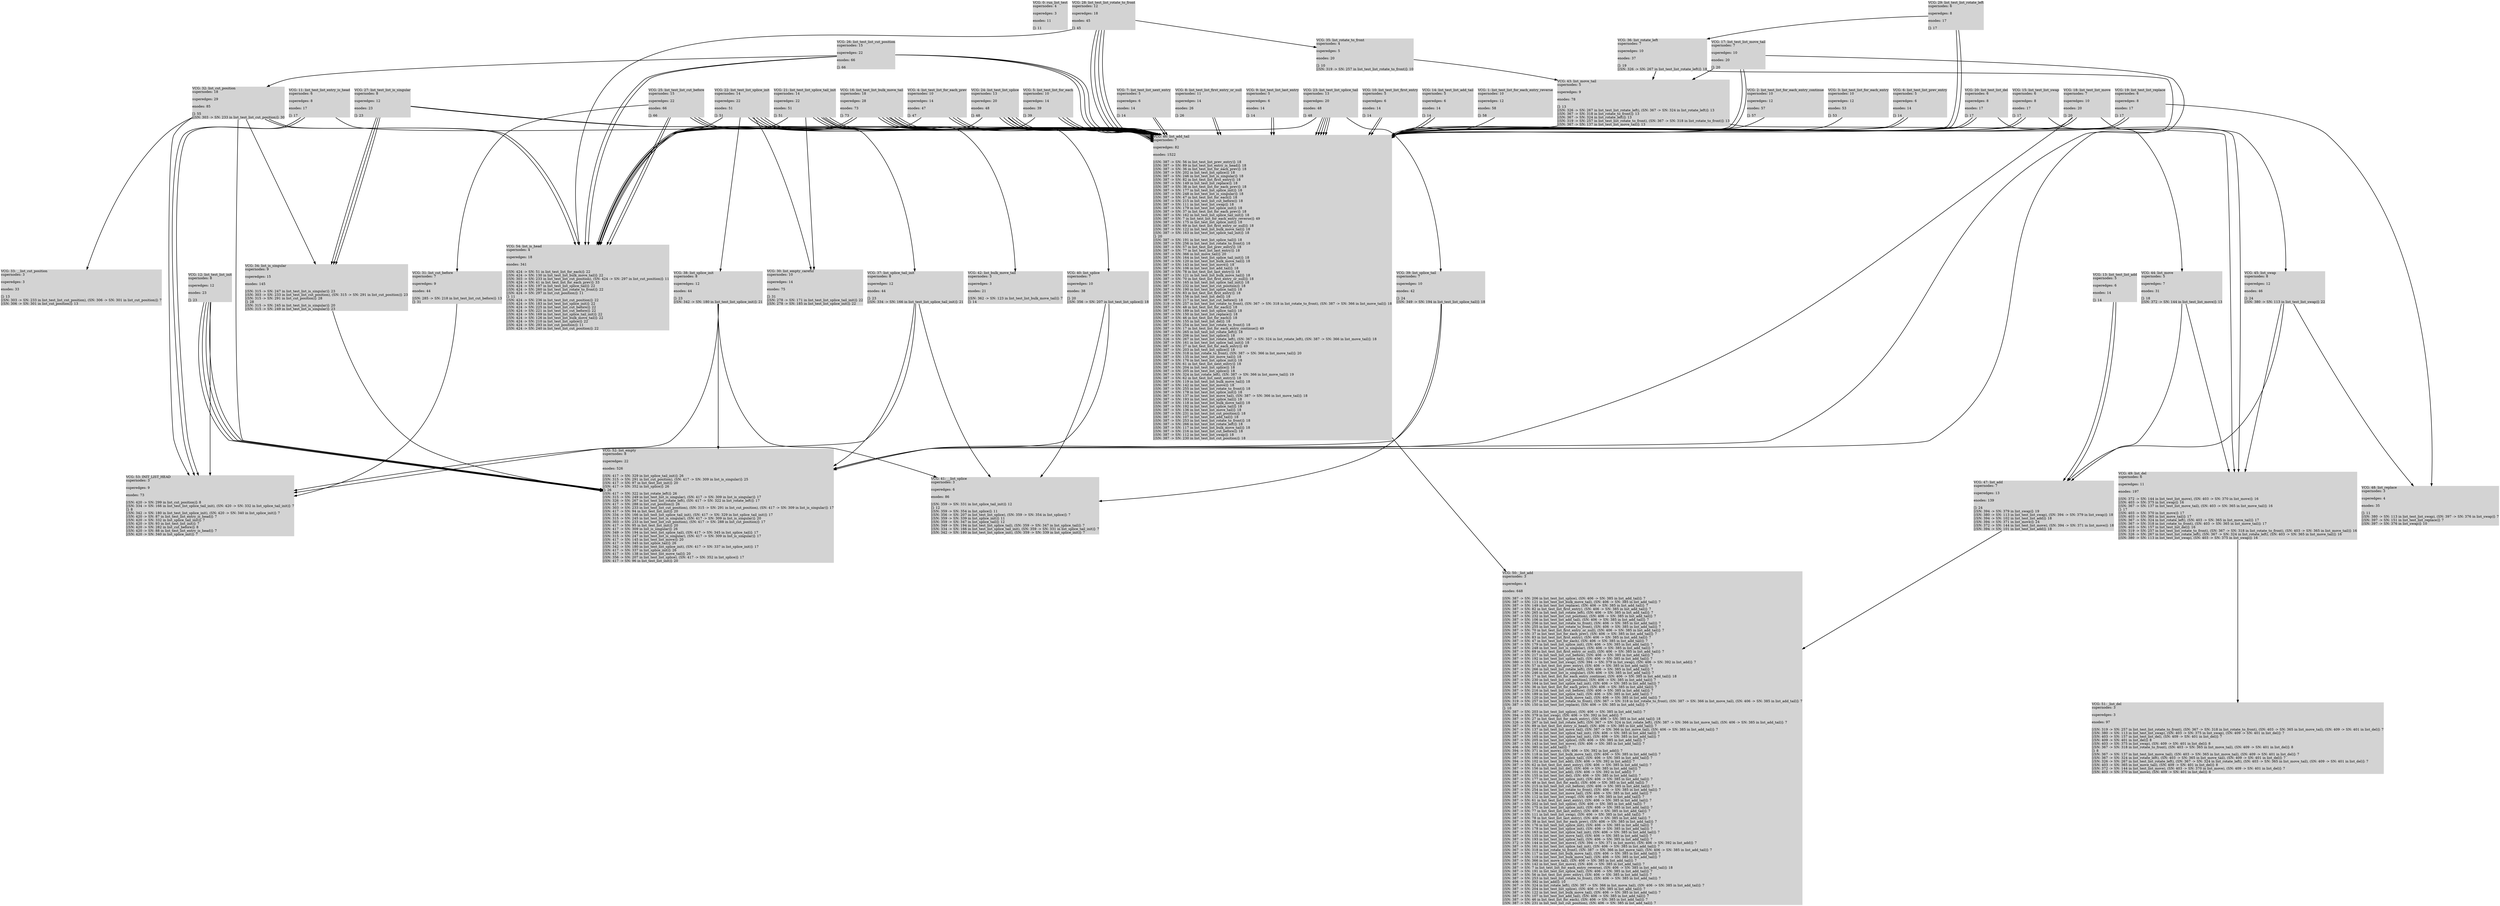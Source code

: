 digraph "base" {
overlap=false;
compound=true;
vcg_0 [shape=none,margin=0,style=filled,fillcolor=lightgrey,label="VCG:\ 0:\ run_list_test\l\
supernodes:\ 4\l\
\l\
superedges:\ 3\l\
\l\
enodes:\ 11\l\
\l\
[]:\ 11\l\
"];

vcg_1 [shape=none,margin=0,style=filled,fillcolor=lightgrey,label="VCG:\ 1:\ list_test_list_for_each_entry_reverse\l\
supernodes:\ 10\l\
\l\
superedges:\ 12\l\
\l\
enodes:\ 58\l\
\l\
[]:\ 58\l\
"];

vcg_2 [shape=none,margin=0,style=filled,fillcolor=lightgrey,label="VCG:\ 2:\ list_test_list_for_each_entry_continue\l\
supernodes:\ 10\l\
\l\
superedges:\ 12\l\
\l\
enodes:\ 57\l\
\l\
[]:\ 57\l\
"];

vcg_3 [shape=none,margin=0,style=filled,fillcolor=lightgrey,label="VCG:\ 3:\ list_test_list_for_each_entry\l\
supernodes:\ 10\l\
\l\
superedges:\ 12\l\
\l\
enodes:\ 53\l\
\l\
[]:\ 53\l\
"];

vcg_4 [shape=none,margin=0,style=filled,fillcolor=lightgrey,label="VCG:\ 4:\ list_test_list_for_each_prev\l\
supernodes:\ 10\l\
\l\
superedges:\ 14\l\
\l\
enodes:\ 47\l\
\l\
[]:\ 47\l\
"];

vcg_5 [shape=none,margin=0,style=filled,fillcolor=lightgrey,label="VCG:\ 5:\ list_test_list_for_each\l\
supernodes:\ 10\l\
\l\
superedges:\ 14\l\
\l\
enodes:\ 39\l\
\l\
[]:\ 39\l\
"];

vcg_6 [shape=none,margin=0,style=filled,fillcolor=lightgrey,label="VCG:\ 6:\ list_test_list_prev_entry\l\
supernodes:\ 5\l\
\l\
superedges:\ 6\l\
\l\
enodes:\ 14\l\
\l\
[]:\ 14\l\
"];

vcg_7 [shape=none,margin=0,style=filled,fillcolor=lightgrey,label="VCG:\ 7:\ list_test_list_next_entry\l\
supernodes:\ 5\l\
\l\
superedges:\ 6\l\
\l\
enodes:\ 14\l\
\l\
[]:\ 14\l\
"];

vcg_8 [shape=none,margin=0,style=filled,fillcolor=lightgrey,label="VCG:\ 8:\ list_test_list_first_entry_or_null\l\
supernodes:\ 11\l\
\l\
superedges:\ 14\l\
\l\
enodes:\ 26\l\
\l\
[]:\ 26\l\
"];

vcg_9 [shape=none,margin=0,style=filled,fillcolor=lightgrey,label="VCG:\ 9:\ list_test_list_last_entry\l\
supernodes:\ 5\l\
\l\
superedges:\ 6\l\
\l\
enodes:\ 14\l\
\l\
[]:\ 14\l\
"];

vcg_10 [shape=none,margin=0,style=filled,fillcolor=lightgrey,label="VCG:\ 10:\ list_test_list_first_entry\l\
supernodes:\ 5\l\
\l\
superedges:\ 6\l\
\l\
enodes:\ 14\l\
\l\
[]:\ 14\l\
"];

vcg_11 [shape=none,margin=0,style=filled,fillcolor=lightgrey,label="VCG:\ 11:\ list_test_list_entry_is_head\l\
supernodes:\ 6\l\
\l\
superedges:\ 8\l\
\l\
enodes:\ 17\l\
\l\
[]:\ 17\l\
"];

vcg_12 [shape=none,margin=0,style=filled,fillcolor=lightgrey,label="VCG:\ 12:\ list_test_list_init\l\
supernodes:\ 8\l\
\l\
superedges:\ 12\l\
\l\
enodes:\ 23\l\
\l\
[]:\ 23\l\
"];

vcg_13 [shape=none,margin=0,style=filled,fillcolor=lightgrey,label="VCG:\ 13:\ list_test_list_add\l\
supernodes:\ 5\l\
\l\
superedges:\ 6\l\
\l\
enodes:\ 14\l\
\l\
[]:\ 14\l\
"];

vcg_14 [shape=none,margin=0,style=filled,fillcolor=lightgrey,label="VCG:\ 14:\ list_test_list_add_tail\l\
supernodes:\ 5\l\
\l\
superedges:\ 6\l\
\l\
enodes:\ 14\l\
\l\
[]:\ 14\l\
"];

vcg_15 [shape=none,margin=0,style=filled,fillcolor=lightgrey,label="VCG:\ 15:\ list_test_list_swap\l\
supernodes:\ 6\l\
\l\
superedges:\ 8\l\
\l\
enodes:\ 17\l\
\l\
[]:\ 17\l\
"];

vcg_16 [shape=none,margin=0,style=filled,fillcolor=lightgrey,label="VCG:\ 16:\ list_test_list_bulk_move_tail\l\
supernodes:\ 18\l\
\l\
superedges:\ 28\l\
\l\
enodes:\ 73\l\
\l\
[]:\ 73\l\
"];

vcg_17 [shape=none,margin=0,style=filled,fillcolor=lightgrey,label="VCG:\ 17:\ list_test_list_move_tail\l\
supernodes:\ 7\l\
\l\
superedges:\ 10\l\
\l\
enodes:\ 20\l\
\l\
[]:\ 20\l\
"];

vcg_18 [shape=none,margin=0,style=filled,fillcolor=lightgrey,label="VCG:\ 18:\ list_test_list_move\l\
supernodes:\ 7\l\
\l\
superedges:\ 10\l\
\l\
enodes:\ 20\l\
\l\
[]:\ 20\l\
"];

vcg_19 [shape=none,margin=0,style=filled,fillcolor=lightgrey,label="VCG:\ 19:\ list_test_list_replace\l\
supernodes:\ 6\l\
\l\
superedges:\ 8\l\
\l\
enodes:\ 17\l\
\l\
[]:\ 17\l\
"];

vcg_20 [shape=none,margin=0,style=filled,fillcolor=lightgrey,label="VCG:\ 20:\ list_test_list_del\l\
supernodes:\ 6\l\
\l\
superedges:\ 8\l\
\l\
enodes:\ 17\l\
\l\
[]:\ 17\l\
"];

vcg_21 [shape=none,margin=0,style=filled,fillcolor=lightgrey,label="VCG:\ 21:\ list_test_list_splice_tail_init\l\
supernodes:\ 14\l\
\l\
superedges:\ 22\l\
\l\
enodes:\ 51\l\
\l\
[]:\ 51\l\
"];

vcg_22 [shape=none,margin=0,style=filled,fillcolor=lightgrey,label="VCG:\ 22:\ list_test_list_splice_init\l\
supernodes:\ 14\l\
\l\
superedges:\ 22\l\
\l\
enodes:\ 51\l\
\l\
[]:\ 51\l\
"];

vcg_23 [shape=none,margin=0,style=filled,fillcolor=lightgrey,label="VCG:\ 23:\ list_test_list_splice_tail\l\
supernodes:\ 13\l\
\l\
superedges:\ 20\l\
\l\
enodes:\ 48\l\
\l\
[]:\ 48\l\
"];

vcg_24 [shape=none,margin=0,style=filled,fillcolor=lightgrey,label="VCG:\ 24:\ list_test_list_splice\l\
supernodes:\ 13\l\
\l\
superedges:\ 20\l\
\l\
enodes:\ 48\l\
\l\
[]:\ 48\l\
"];

vcg_25 [shape=none,margin=0,style=filled,fillcolor=lightgrey,label="VCG:\ 25:\ list_test_list_cut_before\l\
supernodes:\ 15\l\
\l\
superedges:\ 22\l\
\l\
enodes:\ 66\l\
\l\
[]:\ 66\l\
"];

vcg_26 [shape=none,margin=0,style=filled,fillcolor=lightgrey,label="VCG:\ 26:\ list_test_list_cut_position\l\
supernodes:\ 15\l\
\l\
superedges:\ 22\l\
\l\
enodes:\ 66\l\
\l\
[]:\ 66\l\
"];

vcg_27 [shape=none,margin=0,style=filled,fillcolor=lightgrey,label="VCG:\ 27:\ list_test_list_is_singular\l\
supernodes:\ 8\l\
\l\
superedges:\ 12\l\
\l\
enodes:\ 23\l\
\l\
[]:\ 23\l\
"];

vcg_28 [shape=none,margin=0,style=filled,fillcolor=lightgrey,label="VCG:\ 28:\ list_test_list_rotate_to_front\l\
supernodes:\ 12\l\
\l\
superedges:\ 18\l\
\l\
enodes:\ 45\l\
\l\
[]:\ 45\l\
"];

vcg_29 [shape=none,margin=0,style=filled,fillcolor=lightgrey,label="VCG:\ 29:\ list_test_list_rotate_left\l\
supernodes:\ 6\l\
\l\
superedges:\ 8\l\
\l\
enodes:\ 17\l\
\l\
[]:\ 17\l\
"];

vcg_30 [shape=none,margin=0,style=filled,fillcolor=lightgrey,label="VCG:\ 30:\ list_empty_careful\l\
supernodes:\ 10\l\
\l\
superedges:\ 14\l\
\l\
enodes:\ 75\l\
\l\
[]:\ 31\l\
[(SN:\ 278\ -\>\ SN:\ 171\ in\ list_test_list_splice_tail_init)]:\ 22\l\
[(SN:\ 278\ -\>\ SN:\ 185\ in\ list_test_list_splice_init)]:\ 22\l\
"];

vcg_31 [shape=none,margin=0,style=filled,fillcolor=lightgrey,label="VCG:\ 31:\ list_cut_before\l\
supernodes:\ 7\l\
\l\
superedges:\ 9\l\
\l\
enodes:\ 44\l\
\l\
[(SN:\ 285\ -\>\ SN:\ 218\ in\ list_test_list_cut_before)]:\ 13\l\
[]:\ 31\l\
"];

vcg_32 [shape=none,margin=0,style=filled,fillcolor=lightgrey,label="VCG:\ 32:\ list_cut_position\l\
supernodes:\ 18\l\
\l\
superedges:\ 29\l\
\l\
enodes:\ 85\l\
\l\
[]:\ 55\l\
[(SN:\ 303\ -\>\ SN:\ 233\ in\ list_test_list_cut_position)]:\ 30\l\
"];

vcg_33 [shape=none,margin=0,style=filled,fillcolor=lightgrey,label="VCG:\ 33:\ __list_cut_position\l\
supernodes:\ 3\l\
\l\
superedges:\ 3\l\
\l\
enodes:\ 33\l\
\l\
[]:\ 13\l\
[(SN:\ 303\ -\>\ SN:\ 233\ in\ list_test_list_cut_position),\ (SN:\ 306\ -\>\ SN:\ 301\ in\ list_cut_position)]:\ 7\l\
[(SN:\ 306\ -\>\ SN:\ 301\ in\ list_cut_position)]:\ 13\l\
"];

vcg_34 [shape=none,margin=0,style=filled,fillcolor=lightgrey,label="VCG:\ 34:\ list_is_singular\l\
supernodes:\ 9\l\
\l\
superedges:\ 15\l\
\l\
enodes:\ 145\l\
\l\
[(SN:\ 315\ -\>\ SN:\ 247\ in\ list_test_list_is_singular)]:\ 23\l\
[(SN:\ 303\ -\>\ SN:\ 233\ in\ list_test_list_cut_position),\ (SN:\ 315\ -\>\ SN:\ 291\ in\ list_cut_position)]:\ 23\l\
[(SN:\ 315\ -\>\ SN:\ 291\ in\ list_cut_position)]:\ 28\l\
[]:\ 28\l\
[(SN:\ 315\ -\>\ SN:\ 245\ in\ list_test_list_is_singular)]:\ 20\l\
[(SN:\ 315\ -\>\ SN:\ 249\ in\ list_test_list_is_singular)]:\ 23\l\
"];

vcg_35 [shape=none,margin=0,style=filled,fillcolor=lightgrey,label="VCG:\ 35:\ list_rotate_to_front\l\
supernodes:\ 4\l\
\l\
superedges:\ 5\l\
\l\
enodes:\ 20\l\
\l\
[]:\ 10\l\
[(SN:\ 319\ -\>\ SN:\ 257\ in\ list_test_list_rotate_to_front)]:\ 10\l\
"];

vcg_36 [shape=none,margin=0,style=filled,fillcolor=lightgrey,label="VCG:\ 36:\ list_rotate_left\l\
supernodes:\ 7\l\
\l\
superedges:\ 10\l\
\l\
enodes:\ 37\l\
\l\
[]:\ 19\l\
[(SN:\ 326\ -\>\ SN:\ 267\ in\ list_test_list_rotate_left)]:\ 18\l\
"];

vcg_37 [shape=none,margin=0,style=filled,fillcolor=lightgrey,label="VCG:\ 37:\ list_splice_tail_init\l\
supernodes:\ 8\l\
\l\
superedges:\ 12\l\
\l\
enodes:\ 44\l\
\l\
[]:\ 23\l\
[(SN:\ 334\ -\>\ SN:\ 166\ in\ list_test_list_splice_tail_init)]:\ 21\l\
"];

vcg_38 [shape=none,margin=0,style=filled,fillcolor=lightgrey,label="VCG:\ 38:\ list_splice_init\l\
supernodes:\ 8\l\
\l\
superedges:\ 12\l\
\l\
enodes:\ 44\l\
\l\
[]:\ 23\l\
[(SN:\ 342\ -\>\ SN:\ 180\ in\ list_test_list_splice_init)]:\ 21\l\
"];

vcg_39 [shape=none,margin=0,style=filled,fillcolor=lightgrey,label="VCG:\ 39:\ list_splice_tail\l\
supernodes:\ 7\l\
\l\
superedges:\ 10\l\
\l\
enodes:\ 42\l\
\l\
[]:\ 24\l\
[(SN:\ 349\ -\>\ SN:\ 194\ in\ list_test_list_splice_tail)]:\ 18\l\
"];

vcg_40 [shape=none,margin=0,style=filled,fillcolor=lightgrey,label="VCG:\ 40:\ list_splice\l\
supernodes:\ 7\l\
\l\
superedges:\ 10\l\
\l\
enodes:\ 38\l\
\l\
[]:\ 20\l\
[(SN:\ 356\ -\>\ SN:\ 207\ in\ list_test_list_splice)]:\ 18\l\
"];

vcg_41 [shape=none,margin=0,style=filled,fillcolor=lightgrey,label="VCG:\ 41:\ __list_splice\l\
supernodes:\ 3\l\
\l\
superedges:\ 6\l\
\l\
enodes:\ 86\l\
\l\
[(SN:\ 359\ -\>\ SN:\ 331\ in\ list_splice_tail_init)]:\ 12\l\
[]:\ 12\l\
[(SN:\ 359\ -\>\ SN:\ 354\ in\ list_splice)]:\ 11\l\
[(SN:\ 356\ -\>\ SN:\ 207\ in\ list_test_list_splice),\ (SN:\ 359\ -\>\ SN:\ 354\ in\ list_splice)]:\ 7\l\
[(SN:\ 359\ -\>\ SN:\ 339\ in\ list_splice_init)]:\ 11\l\
[(SN:\ 359\ -\>\ SN:\ 347\ in\ list_splice_tail)]:\ 12\l\
[(SN:\ 349\ -\>\ SN:\ 194\ in\ list_test_list_splice_tail),\ (SN:\ 359\ -\>\ SN:\ 347\ in\ list_splice_tail)]:\ 7\l\
[(SN:\ 334\ -\>\ SN:\ 166\ in\ list_test_list_splice_tail_init),\ (SN:\ 359\ -\>\ SN:\ 331\ in\ list_splice_tail_init)]:\ 7\l\
[(SN:\ 342\ -\>\ SN:\ 180\ in\ list_test_list_splice_init),\ (SN:\ 359\ -\>\ SN:\ 339\ in\ list_splice_init)]:\ 7\l\
"];

vcg_42 [shape=none,margin=0,style=filled,fillcolor=lightgrey,label="VCG:\ 42:\ list_bulk_move_tail\l\
supernodes:\ 3\l\
\l\
superedges:\ 3\l\
\l\
enodes:\ 21\l\
\l\
[(SN:\ 362\ -\>\ SN:\ 123\ in\ list_test_list_bulk_move_tail)]:\ 7\l\
[]:\ 14\l\
"];

vcg_43 [shape=none,margin=0,style=filled,fillcolor=lightgrey,label="VCG:\ 43:\ list_move_tail\l\
supernodes:\ 5\l\
\l\
superedges:\ 9\l\
\l\
enodes:\ 78\l\
\l\
[]:\ 13\l\
[(SN:\ 326\ -\>\ SN:\ 267\ in\ list_test_list_rotate_left),\ (SN:\ 367\ -\>\ SN:\ 324\ in\ list_rotate_left)]:\ 13\l\
[(SN:\ 367\ -\>\ SN:\ 318\ in\ list_rotate_to_front)]:\ 13\l\
[(SN:\ 367\ -\>\ SN:\ 324\ in\ list_rotate_left)]:\ 13\l\
[(SN:\ 319\ -\>\ SN:\ 257\ in\ list_test_list_rotate_to_front),\ (SN:\ 367\ -\>\ SN:\ 318\ in\ list_rotate_to_front)]:\ 13\l\
[(SN:\ 367\ -\>\ SN:\ 137\ in\ list_test_list_move_tail)]:\ 13\l\
"];

vcg_44 [shape=none,margin=0,style=filled,fillcolor=lightgrey,label="VCG:\ 44:\ list_move\l\
supernodes:\ 5\l\
\l\
superedges:\ 7\l\
\l\
enodes:\ 31\l\
\l\
[]:\ 18\l\
[(SN:\ 372\ -\>\ SN:\ 144\ in\ list_test_list_move)]:\ 13\l\
"];

vcg_45 [shape=none,margin=0,style=filled,fillcolor=lightgrey,label="VCG:\ 45:\ list_swap\l\
supernodes:\ 8\l\
\l\
superedges:\ 12\l\
\l\
enodes:\ 46\l\
\l\
[]:\ 24\l\
[(SN:\ 380\ -\>\ SN:\ 113\ in\ list_test_list_swap)]:\ 22\l\
"];

vcg_46 [shape=none,margin=0,style=filled,fillcolor=lightgrey,label="VCG:\ 46:\ list_add_tail\l\
supernodes:\ 7\l\
\l\
superedges:\ 82\l\
\l\
enodes:\ 1522\l\
\l\
[(SN:\ 387\ -\>\ SN:\ 56\ in\ list_test_list_prev_entry)]:\ 18\l\
[(SN:\ 387\ -\>\ SN:\ 89\ in\ list_test_list_entry_is_head)]:\ 18\l\
[(SN:\ 387\ -\>\ SN:\ 36\ in\ list_test_list_for_each_prev)]:\ 18\l\
[(SN:\ 387\ -\>\ SN:\ 202\ in\ list_test_list_splice)]:\ 18\l\
[(SN:\ 387\ -\>\ SN:\ 246\ in\ list_test_list_is_singular)]:\ 18\l\
[(SN:\ 387\ -\>\ SN:\ 82\ in\ list_test_list_first_entry)]:\ 18\l\
[(SN:\ 387\ -\>\ SN:\ 149\ in\ list_test_list_replace)]:\ 18\l\
[(SN:\ 387\ -\>\ SN:\ 38\ in\ list_test_list_for_each_prev)]:\ 18\l\
[(SN:\ 387\ -\>\ SN:\ 177\ in\ list_test_list_splice_init)]:\ 18\l\
[(SN:\ 387\ -\>\ SN:\ 248\ in\ list_test_list_is_singular)]:\ 18\l\
[(SN:\ 387\ -\>\ SN:\ 47\ in\ list_test_list_for_each)]:\ 18\l\
[(SN:\ 387\ -\>\ SN:\ 215\ in\ list_test_list_cut_before)]:\ 18\l\
[(SN:\ 387\ -\>\ SN:\ 111\ in\ list_test_list_swap)]:\ 18\l\
[(SN:\ 387\ -\>\ SN:\ 179\ in\ list_test_list_splice_init)]:\ 18\l\
[(SN:\ 387\ -\>\ SN:\ 37\ in\ list_test_list_for_each_prev)]:\ 18\l\
[(SN:\ 387\ -\>\ SN:\ 162\ in\ list_test_list_splice_tail_init)]:\ 18\l\
[(SN:\ 387\ -\>\ SN:\ 7\ in\ list_test_list_for_each_entry_reverse)]:\ 49\l\
[(SN:\ 387\ -\>\ SN:\ 175\ in\ list_test_list_splice_init)]:\ 18\l\
[(SN:\ 387\ -\>\ SN:\ 69\ in\ list_test_list_first_entry_or_null)]:\ 18\l\
[(SN:\ 387\ -\>\ SN:\ 122\ in\ list_test_list_bulk_move_tail)]:\ 18\l\
[(SN:\ 387\ -\>\ SN:\ 163\ in\ list_test_list_splice_tail_init)]:\ 18\l\
[]:\ 20\l\
[(SN:\ 387\ -\>\ SN:\ 191\ in\ list_test_list_splice_tail)]:\ 18\l\
[(SN:\ 387\ -\>\ SN:\ 256\ in\ list_test_list_rotate_to_front)]:\ 18\l\
[(SN:\ 387\ -\>\ SN:\ 57\ in\ list_test_list_prev_entry)]:\ 18\l\
[(SN:\ 387\ -\>\ SN:\ 77\ in\ list_test_list_last_entry)]:\ 18\l\
[(SN:\ 387\ -\>\ SN:\ 366\ in\ list_move_tail)]:\ 20\l\
[(SN:\ 387\ -\>\ SN:\ 164\ in\ list_test_list_splice_tail_init)]:\ 18\l\
[(SN:\ 387\ -\>\ SN:\ 120\ in\ list_test_list_bulk_move_tail)]:\ 18\l\
[(SN:\ 387\ -\>\ SN:\ 143\ in\ list_test_list_move)]:\ 18\l\
[(SN:\ 387\ -\>\ SN:\ 106\ in\ list_test_list_add_tail)]:\ 18\l\
[(SN:\ 387\ -\>\ SN:\ 78\ in\ list_test_list_last_entry)]:\ 18\l\
[(SN:\ 387\ -\>\ SN:\ 121\ in\ list_test_list_bulk_move_tail)]:\ 18\l\
[(SN:\ 387\ -\>\ SN:\ 70\ in\ list_test_list_first_entry_or_null)]:\ 18\l\
[(SN:\ 387\ -\>\ SN:\ 165\ in\ list_test_list_splice_tail_init)]:\ 18\l\
[(SN:\ 387\ -\>\ SN:\ 232\ in\ list_test_list_cut_position)]:\ 18\l\
[(SN:\ 387\ -\>\ SN:\ 190\ in\ list_test_list_splice_tail)]:\ 18\l\
[(SN:\ 387\ -\>\ SN:\ 83\ in\ list_test_list_first_entry)]:\ 18\l\
[(SN:\ 387\ -\>\ SN:\ 156\ in\ list_test_list_del)]:\ 18\l\
[(SN:\ 387\ -\>\ SN:\ 217\ in\ list_test_list_cut_before)]:\ 18\l\
[(SN:\ 319\ -\>\ SN:\ 257\ in\ list_test_list_rotate_to_front),\ (SN:\ 367\ -\>\ SN:\ 318\ in\ list_rotate_to_front),\ (SN:\ 387\ -\>\ SN:\ 366\ in\ list_move_tail)]:\ 18\l\
[(SN:\ 387\ -\>\ SN:\ 48\ in\ list_test_list_for_each)]:\ 18\l\
[(SN:\ 387\ -\>\ SN:\ 189\ in\ list_test_list_splice_tail)]:\ 18\l\
[(SN:\ 387\ -\>\ SN:\ 150\ in\ list_test_list_replace)]:\ 18\l\
[(SN:\ 387\ -\>\ SN:\ 46\ in\ list_test_list_for_each)]:\ 18\l\
[(SN:\ 387\ -\>\ SN:\ 155\ in\ list_test_list_del)]:\ 18\l\
[(SN:\ 387\ -\>\ SN:\ 254\ in\ list_test_list_rotate_to_front)]:\ 18\l\
[(SN:\ 387\ -\>\ SN:\ 17\ in\ list_test_list_for_each_entry_continue)]:\ 49\l\
[(SN:\ 387\ -\>\ SN:\ 265\ in\ list_test_list_rotate_left)]:\ 18\l\
[(SN:\ 387\ -\>\ SN:\ 206\ in\ list_test_list_splice)]:\ 18\l\
[(SN:\ 326\ -\>\ SN:\ 267\ in\ list_test_list_rotate_left),\ (SN:\ 367\ -\>\ SN:\ 324\ in\ list_rotate_left),\ (SN:\ 387\ -\>\ SN:\ 366\ in\ list_move_tail)]:\ 18\l\
[(SN:\ 387\ -\>\ SN:\ 161\ in\ list_test_list_splice_tail_init)]:\ 18\l\
[(SN:\ 387\ -\>\ SN:\ 27\ in\ list_test_list_for_each_entry)]:\ 49\l\
[(SN:\ 387\ -\>\ SN:\ 203\ in\ list_test_list_splice)]:\ 18\l\
[(SN:\ 367\ -\>\ SN:\ 318\ in\ list_rotate_to_front),\ (SN:\ 387\ -\>\ SN:\ 366\ in\ list_move_tail)]:\ 20\l\
[(SN:\ 387\ -\>\ SN:\ 135\ in\ list_test_list_move_tail)]:\ 18\l\
[(SN:\ 387\ -\>\ SN:\ 176\ in\ list_test_list_splice_init)]:\ 18\l\
[(SN:\ 387\ -\>\ SN:\ 61\ in\ list_test_list_next_entry)]:\ 18\l\
[(SN:\ 387\ -\>\ SN:\ 204\ in\ list_test_list_splice)]:\ 18\l\
[(SN:\ 387\ -\>\ SN:\ 205\ in\ list_test_list_splice)]:\ 18\l\
[(SN:\ 367\ -\>\ SN:\ 324\ in\ list_rotate_left),\ (SN:\ 387\ -\>\ SN:\ 366\ in\ list_move_tail)]:\ 19\l\
[(SN:\ 387\ -\>\ SN:\ 62\ in\ list_test_list_next_entry)]:\ 18\l\
[(SN:\ 387\ -\>\ SN:\ 119\ in\ list_test_list_bulk_move_tail)]:\ 18\l\
[(SN:\ 387\ -\>\ SN:\ 142\ in\ list_test_list_move)]:\ 18\l\
[(SN:\ 387\ -\>\ SN:\ 255\ in\ list_test_list_rotate_to_front)]:\ 18\l\
[(SN:\ 387\ -\>\ SN:\ 178\ in\ list_test_list_splice_init)]:\ 18\l\
[(SN:\ 367\ -\>\ SN:\ 137\ in\ list_test_list_move_tail),\ (SN:\ 387\ -\>\ SN:\ 366\ in\ list_move_tail)]:\ 18\l\
[(SN:\ 387\ -\>\ SN:\ 193\ in\ list_test_list_splice_tail)]:\ 18\l\
[(SN:\ 387\ -\>\ SN:\ 118\ in\ list_test_list_bulk_move_tail)]:\ 18\l\
[(SN:\ 387\ -\>\ SN:\ 192\ in\ list_test_list_splice_tail)]:\ 18\l\
[(SN:\ 387\ -\>\ SN:\ 136\ in\ list_test_list_move_tail)]:\ 18\l\
[(SN:\ 387\ -\>\ SN:\ 231\ in\ list_test_list_cut_position)]:\ 18\l\
[(SN:\ 387\ -\>\ SN:\ 107\ in\ list_test_list_add_tail)]:\ 18\l\
[(SN:\ 387\ -\>\ SN:\ 253\ in\ list_test_list_rotate_to_front)]:\ 18\l\
[(SN:\ 387\ -\>\ SN:\ 266\ in\ list_test_list_rotate_left)]:\ 18\l\
[(SN:\ 387\ -\>\ SN:\ 117\ in\ list_test_list_bulk_move_tail)]:\ 18\l\
[(SN:\ 387\ -\>\ SN:\ 216\ in\ list_test_list_cut_before)]:\ 18\l\
[(SN:\ 387\ -\>\ SN:\ 112\ in\ list_test_list_swap)]:\ 18\l\
[(SN:\ 387\ -\>\ SN:\ 230\ in\ list_test_list_cut_position)]:\ 18\l\
"];

vcg_47 [shape=none,margin=0,style=filled,fillcolor=lightgrey,label="VCG:\ 47:\ list_add\l\
supernodes:\ 7\l\
\l\
superedges:\ 13\l\
\l\
enodes:\ 139\l\
\l\
[]:\ 24\l\
[(SN:\ 394\ -\>\ SN:\ 379\ in\ list_swap)]:\ 19\l\
[(SN:\ 380\ -\>\ SN:\ 113\ in\ list_test_list_swap),\ (SN:\ 394\ -\>\ SN:\ 379\ in\ list_swap)]:\ 18\l\
[(SN:\ 394\ -\>\ SN:\ 102\ in\ list_test_list_add)]:\ 18\l\
[(SN:\ 394\ -\>\ SN:\ 371\ in\ list_move)]:\ 24\l\
[(SN:\ 372\ -\>\ SN:\ 144\ in\ list_test_list_move),\ (SN:\ 394\ -\>\ SN:\ 371\ in\ list_move)]:\ 18\l\
[(SN:\ 394\ -\>\ SN:\ 101\ in\ list_test_list_add)]:\ 18\l\
"];

vcg_48 [shape=none,margin=0,style=filled,fillcolor=lightgrey,label="VCG:\ 48:\ list_replace\l\
supernodes:\ 3\l\
\l\
superedges:\ 4\l\
\l\
enodes:\ 35\l\
\l\
[]:\ 11\l\
[(SN:\ 380\ -\>\ SN:\ 113\ in\ list_test_list_swap),\ (SN:\ 397\ -\>\ SN:\ 376\ in\ list_swap)]:\ 7\l\
[(SN:\ 397\ -\>\ SN:\ 151\ in\ list_test_list_replace)]:\ 7\l\
[(SN:\ 397\ -\>\ SN:\ 376\ in\ list_swap)]:\ 10\l\
"];

vcg_49 [shape=none,margin=0,style=filled,fillcolor=lightgrey,label="VCG:\ 49:\ list_del\l\
supernodes:\ 6\l\
\l\
superedges:\ 11\l\
\l\
enodes:\ 197\l\
\l\
[(SN:\ 372\ -\>\ SN:\ 144\ in\ list_test_list_move),\ (SN:\ 403\ -\>\ SN:\ 370\ in\ list_move)]:\ 16\l\
[(SN:\ 403\ -\>\ SN:\ 375\ in\ list_swap)]:\ 16\l\
[(SN:\ 367\ -\>\ SN:\ 137\ in\ list_test_list_move_tail),\ (SN:\ 403\ -\>\ SN:\ 365\ in\ list_move_tail)]:\ 16\l\
[]:\ 17\l\
[(SN:\ 403\ -\>\ SN:\ 370\ in\ list_move)]:\ 17\l\
[(SN:\ 403\ -\>\ SN:\ 365\ in\ list_move_tail)]:\ 17\l\
[(SN:\ 367\ -\>\ SN:\ 324\ in\ list_rotate_left),\ (SN:\ 403\ -\>\ SN:\ 365\ in\ list_move_tail)]:\ 17\l\
[(SN:\ 367\ -\>\ SN:\ 318\ in\ list_rotate_to_front),\ (SN:\ 403\ -\>\ SN:\ 365\ in\ list_move_tail)]:\ 17\l\
[(SN:\ 403\ -\>\ SN:\ 157\ in\ list_test_list_del)]:\ 16\l\
[(SN:\ 319\ -\>\ SN:\ 257\ in\ list_test_list_rotate_to_front),\ (SN:\ 367\ -\>\ SN:\ 318\ in\ list_rotate_to_front),\ (SN:\ 403\ -\>\ SN:\ 365\ in\ list_move_tail)]:\ 16\l\
[(SN:\ 326\ -\>\ SN:\ 267\ in\ list_test_list_rotate_left),\ (SN:\ 367\ -\>\ SN:\ 324\ in\ list_rotate_left),\ (SN:\ 403\ -\>\ SN:\ 365\ in\ list_move_tail)]:\ 16\l\
[(SN:\ 380\ -\>\ SN:\ 113\ in\ list_test_list_swap),\ (SN:\ 403\ -\>\ SN:\ 375\ in\ list_swap)]:\ 16\l\
"];

vcg_50 [shape=none,margin=0,style=filled,fillcolor=lightgrey,label="VCG:\ 50:\ _list_add\l\
supernodes:\ 3\l\
\l\
superedges:\ 4\l\
\l\
enodes:\ 648\l\
\l\
[(SN:\ 387\ -\>\ SN:\ 206\ in\ list_test_list_splice),\ (SN:\ 406\ -\>\ SN:\ 385\ in\ list_add_tail)]:\ 7\l\
[(SN:\ 387\ -\>\ SN:\ 121\ in\ list_test_list_bulk_move_tail),\ (SN:\ 406\ -\>\ SN:\ 385\ in\ list_add_tail)]:\ 7\l\
[(SN:\ 387\ -\>\ SN:\ 149\ in\ list_test_list_replace),\ (SN:\ 406\ -\>\ SN:\ 385\ in\ list_add_tail)]:\ 7\l\
[(SN:\ 387\ -\>\ SN:\ 82\ in\ list_test_list_first_entry),\ (SN:\ 406\ -\>\ SN:\ 385\ in\ list_add_tail)]:\ 7\l\
[(SN:\ 387\ -\>\ SN:\ 265\ in\ list_test_list_rotate_left),\ (SN:\ 406\ -\>\ SN:\ 385\ in\ list_add_tail)]:\ 7\l\
[(SN:\ 387\ -\>\ SN:\ 232\ in\ list_test_list_cut_position),\ (SN:\ 406\ -\>\ SN:\ 385\ in\ list_add_tail)]:\ 7\l\
[(SN:\ 387\ -\>\ SN:\ 106\ in\ list_test_list_add_tail),\ (SN:\ 406\ -\>\ SN:\ 385\ in\ list_add_tail)]:\ 7\l\
[(SN:\ 387\ -\>\ SN:\ 256\ in\ list_test_list_rotate_to_front),\ (SN:\ 406\ -\>\ SN:\ 385\ in\ list_add_tail)]:\ 7\l\
[(SN:\ 387\ -\>\ SN:\ 255\ in\ list_test_list_rotate_to_front),\ (SN:\ 406\ -\>\ SN:\ 385\ in\ list_add_tail)]:\ 7\l\
[(SN:\ 387\ -\>\ SN:\ 70\ in\ list_test_list_first_entry_or_null),\ (SN:\ 406\ -\>\ SN:\ 385\ in\ list_add_tail)]:\ 7\l\
[(SN:\ 387\ -\>\ SN:\ 37\ in\ list_test_list_for_each_prev),\ (SN:\ 406\ -\>\ SN:\ 385\ in\ list_add_tail)]:\ 7\l\
[(SN:\ 387\ -\>\ SN:\ 83\ in\ list_test_list_first_entry),\ (SN:\ 406\ -\>\ SN:\ 385\ in\ list_add_tail)]:\ 7\l\
[(SN:\ 387\ -\>\ SN:\ 47\ in\ list_test_list_for_each),\ (SN:\ 406\ -\>\ SN:\ 385\ in\ list_add_tail)]:\ 7\l\
[(SN:\ 387\ -\>\ SN:\ 179\ in\ list_test_list_splice_init),\ (SN:\ 406\ -\>\ SN:\ 385\ in\ list_add_tail)]:\ 7\l\
[(SN:\ 387\ -\>\ SN:\ 248\ in\ list_test_list_is_singular),\ (SN:\ 406\ -\>\ SN:\ 385\ in\ list_add_tail)]:\ 7\l\
[(SN:\ 387\ -\>\ SN:\ 69\ in\ list_test_list_first_entry_or_null),\ (SN:\ 406\ -\>\ SN:\ 385\ in\ list_add_tail)]:\ 7\l\
[(SN:\ 387\ -\>\ SN:\ 217\ in\ list_test_list_cut_before),\ (SN:\ 406\ -\>\ SN:\ 385\ in\ list_add_tail)]:\ 7\l\
[(SN:\ 387\ -\>\ SN:\ 192\ in\ list_test_list_splice_tail),\ (SN:\ 406\ -\>\ SN:\ 385\ in\ list_add_tail)]:\ 7\l\
[(SN:\ 380\ -\>\ SN:\ 113\ in\ list_test_list_swap),\ (SN:\ 394\ -\>\ SN:\ 379\ in\ list_swap),\ (SN:\ 406\ -\>\ SN:\ 392\ in\ list_add)]:\ 7\l\
[(SN:\ 387\ -\>\ SN:\ 57\ in\ list_test_list_prev_entry),\ (SN:\ 406\ -\>\ SN:\ 385\ in\ list_add_tail)]:\ 7\l\
[(SN:\ 387\ -\>\ SN:\ 266\ in\ list_test_list_rotate_left),\ (SN:\ 406\ -\>\ SN:\ 385\ in\ list_add_tail)]:\ 7\l\
[(SN:\ 387\ -\>\ SN:\ 246\ in\ list_test_list_is_singular),\ (SN:\ 406\ -\>\ SN:\ 385\ in\ list_add_tail)]:\ 7\l\
[(SN:\ 387\ -\>\ SN:\ 17\ in\ list_test_list_for_each_entry_continue),\ (SN:\ 406\ -\>\ SN:\ 385\ in\ list_add_tail)]:\ 18\l\
[(SN:\ 387\ -\>\ SN:\ 230\ in\ list_test_list_cut_position),\ (SN:\ 406\ -\>\ SN:\ 385\ in\ list_add_tail)]:\ 7\l\
[(SN:\ 387\ -\>\ SN:\ 164\ in\ list_test_list_splice_tail_init),\ (SN:\ 406\ -\>\ SN:\ 385\ in\ list_add_tail)]:\ 7\l\
[(SN:\ 387\ -\>\ SN:\ 36\ in\ list_test_list_for_each_prev),\ (SN:\ 406\ -\>\ SN:\ 385\ in\ list_add_tail)]:\ 7\l\
[(SN:\ 387\ -\>\ SN:\ 216\ in\ list_test_list_cut_before),\ (SN:\ 406\ -\>\ SN:\ 385\ in\ list_add_tail)]:\ 7\l\
[(SN:\ 387\ -\>\ SN:\ 189\ in\ list_test_list_splice_tail),\ (SN:\ 406\ -\>\ SN:\ 385\ in\ list_add_tail)]:\ 7\l\
[(SN:\ 387\ -\>\ SN:\ 120\ in\ list_test_list_bulk_move_tail),\ (SN:\ 406\ -\>\ SN:\ 385\ in\ list_add_tail)]:\ 7\l\
[(SN:\ 319\ -\>\ SN:\ 257\ in\ list_test_list_rotate_to_front),\ (SN:\ 367\ -\>\ SN:\ 318\ in\ list_rotate_to_front),\ (SN:\ 387\ -\>\ SN:\ 366\ in\ list_move_tail),\ (SN:\ 406\ -\>\ SN:\ 385\ in\ list_add_tail)]:\ 7\l\
[(SN:\ 387\ -\>\ SN:\ 150\ in\ list_test_list_replace),\ (SN:\ 406\ -\>\ SN:\ 385\ in\ list_add_tail)]:\ 7\l\
[]:\ 10\l\
[(SN:\ 387\ -\>\ SN:\ 203\ in\ list_test_list_splice),\ (SN:\ 406\ -\>\ SN:\ 385\ in\ list_add_tail)]:\ 7\l\
[(SN:\ 394\ -\>\ SN:\ 379\ in\ list_swap),\ (SN:\ 406\ -\>\ SN:\ 392\ in\ list_add)]:\ 7\l\
[(SN:\ 387\ -\>\ SN:\ 27\ in\ list_test_list_for_each_entry),\ (SN:\ 406\ -\>\ SN:\ 385\ in\ list_add_tail)]:\ 18\l\
[(SN:\ 326\ -\>\ SN:\ 267\ in\ list_test_list_rotate_left),\ (SN:\ 367\ -\>\ SN:\ 324\ in\ list_rotate_left),\ (SN:\ 387\ -\>\ SN:\ 366\ in\ list_move_tail),\ (SN:\ 406\ -\>\ SN:\ 385\ in\ list_add_tail)]:\ 7\l\
[(SN:\ 387\ -\>\ SN:\ 89\ in\ list_test_list_entry_is_head),\ (SN:\ 406\ -\>\ SN:\ 385\ in\ list_add_tail)]:\ 7\l\
[(SN:\ 367\ -\>\ SN:\ 137\ in\ list_test_list_move_tail),\ (SN:\ 387\ -\>\ SN:\ 366\ in\ list_move_tail),\ (SN:\ 406\ -\>\ SN:\ 385\ in\ list_add_tail)]:\ 7\l\
[(SN:\ 387\ -\>\ SN:\ 162\ in\ list_test_list_splice_tail_init),\ (SN:\ 406\ -\>\ SN:\ 385\ in\ list_add_tail)]:\ 7\l\
[(SN:\ 387\ -\>\ SN:\ 165\ in\ list_test_list_splice_tail_init),\ (SN:\ 406\ -\>\ SN:\ 385\ in\ list_add_tail)]:\ 7\l\
[(SN:\ 387\ -\>\ SN:\ 205\ in\ list_test_list_splice),\ (SN:\ 406\ -\>\ SN:\ 385\ in\ list_add_tail)]:\ 7\l\
[(SN:\ 387\ -\>\ SN:\ 143\ in\ list_test_list_move),\ (SN:\ 406\ -\>\ SN:\ 385\ in\ list_add_tail)]:\ 7\l\
[(SN:\ 406\ -\>\ SN:\ 385\ in\ list_add_tail)]:\ 7\l\
[(SN:\ 394\ -\>\ SN:\ 371\ in\ list_move),\ (SN:\ 406\ -\>\ SN:\ 392\ in\ list_add)]:\ 7\l\
[(SN:\ 387\ -\>\ SN:\ 118\ in\ list_test_list_bulk_move_tail),\ (SN:\ 406\ -\>\ SN:\ 385\ in\ list_add_tail)]:\ 7\l\
[(SN:\ 387\ -\>\ SN:\ 190\ in\ list_test_list_splice_tail),\ (SN:\ 406\ -\>\ SN:\ 385\ in\ list_add_tail)]:\ 7\l\
[(SN:\ 394\ -\>\ SN:\ 102\ in\ list_test_list_add),\ (SN:\ 406\ -\>\ SN:\ 392\ in\ list_add)]:\ 7\l\
[(SN:\ 387\ -\>\ SN:\ 62\ in\ list_test_list_next_entry),\ (SN:\ 406\ -\>\ SN:\ 385\ in\ list_add_tail)]:\ 7\l\
[(SN:\ 387\ -\>\ SN:\ 156\ in\ list_test_list_del),\ (SN:\ 406\ -\>\ SN:\ 385\ in\ list_add_tail)]:\ 7\l\
[(SN:\ 394\ -\>\ SN:\ 101\ in\ list_test_list_add),\ (SN:\ 406\ -\>\ SN:\ 392\ in\ list_add)]:\ 7\l\
[(SN:\ 387\ -\>\ SN:\ 155\ in\ list_test_list_del),\ (SN:\ 406\ -\>\ SN:\ 385\ in\ list_add_tail)]:\ 7\l\
[(SN:\ 387\ -\>\ SN:\ 177\ in\ list_test_list_splice_init),\ (SN:\ 406\ -\>\ SN:\ 385\ in\ list_add_tail)]:\ 7\l\
[(SN:\ 387\ -\>\ SN:\ 48\ in\ list_test_list_for_each),\ (SN:\ 406\ -\>\ SN:\ 385\ in\ list_add_tail)]:\ 7\l\
[(SN:\ 387\ -\>\ SN:\ 215\ in\ list_test_list_cut_before),\ (SN:\ 406\ -\>\ SN:\ 385\ in\ list_add_tail)]:\ 7\l\
[(SN:\ 387\ -\>\ SN:\ 254\ in\ list_test_list_rotate_to_front),\ (SN:\ 406\ -\>\ SN:\ 385\ in\ list_add_tail)]:\ 7\l\
[(SN:\ 387\ -\>\ SN:\ 136\ in\ list_test_list_move_tail),\ (SN:\ 406\ -\>\ SN:\ 385\ in\ list_add_tail)]:\ 7\l\
[(SN:\ 387\ -\>\ SN:\ 112\ in\ list_test_list_swap),\ (SN:\ 406\ -\>\ SN:\ 385\ in\ list_add_tail)]:\ 7\l\
[(SN:\ 387\ -\>\ SN:\ 61\ in\ list_test_list_next_entry),\ (SN:\ 406\ -\>\ SN:\ 385\ in\ list_add_tail)]:\ 7\l\
[(SN:\ 387\ -\>\ SN:\ 202\ in\ list_test_list_splice),\ (SN:\ 406\ -\>\ SN:\ 385\ in\ list_add_tail)]:\ 7\l\
[(SN:\ 387\ -\>\ SN:\ 175\ in\ list_test_list_splice_init),\ (SN:\ 406\ -\>\ SN:\ 385\ in\ list_add_tail)]:\ 7\l\
[(SN:\ 387\ -\>\ SN:\ 77\ in\ list_test_list_last_entry),\ (SN:\ 406\ -\>\ SN:\ 385\ in\ list_add_tail)]:\ 7\l\
[(SN:\ 387\ -\>\ SN:\ 111\ in\ list_test_list_swap),\ (SN:\ 406\ -\>\ SN:\ 385\ in\ list_add_tail)]:\ 7\l\
[(SN:\ 387\ -\>\ SN:\ 78\ in\ list_test_list_last_entry),\ (SN:\ 406\ -\>\ SN:\ 385\ in\ list_add_tail)]:\ 7\l\
[(SN:\ 387\ -\>\ SN:\ 38\ in\ list_test_list_for_each_prev),\ (SN:\ 406\ -\>\ SN:\ 385\ in\ list_add_tail)]:\ 7\l\
[(SN:\ 387\ -\>\ SN:\ 176\ in\ list_test_list_splice_init),\ (SN:\ 406\ -\>\ SN:\ 385\ in\ list_add_tail)]:\ 7\l\
[(SN:\ 387\ -\>\ SN:\ 178\ in\ list_test_list_splice_init),\ (SN:\ 406\ -\>\ SN:\ 385\ in\ list_add_tail)]:\ 7\l\
[(SN:\ 387\ -\>\ SN:\ 163\ in\ list_test_list_splice_tail_init),\ (SN:\ 406\ -\>\ SN:\ 385\ in\ list_add_tail)]:\ 7\l\
[(SN:\ 387\ -\>\ SN:\ 135\ in\ list_test_list_move_tail),\ (SN:\ 406\ -\>\ SN:\ 385\ in\ list_add_tail)]:\ 7\l\
[(SN:\ 387\ -\>\ SN:\ 193\ in\ list_test_list_splice_tail),\ (SN:\ 406\ -\>\ SN:\ 385\ in\ list_add_tail)]:\ 7\l\
[(SN:\ 372\ -\>\ SN:\ 144\ in\ list_test_list_move),\ (SN:\ 394\ -\>\ SN:\ 371\ in\ list_move),\ (SN:\ 406\ -\>\ SN:\ 392\ in\ list_add)]:\ 7\l\
[(SN:\ 387\ -\>\ SN:\ 161\ in\ list_test_list_splice_tail_init),\ (SN:\ 406\ -\>\ SN:\ 385\ in\ list_add_tail)]:\ 7\l\
[(SN:\ 367\ -\>\ SN:\ 318\ in\ list_rotate_to_front),\ (SN:\ 387\ -\>\ SN:\ 366\ in\ list_move_tail),\ (SN:\ 406\ -\>\ SN:\ 385\ in\ list_add_tail)]:\ 7\l\
[(SN:\ 387\ -\>\ SN:\ 117\ in\ list_test_list_bulk_move_tail),\ (SN:\ 406\ -\>\ SN:\ 385\ in\ list_add_tail)]:\ 7\l\
[(SN:\ 387\ -\>\ SN:\ 119\ in\ list_test_list_bulk_move_tail),\ (SN:\ 406\ -\>\ SN:\ 385\ in\ list_add_tail)]:\ 7\l\
[(SN:\ 387\ -\>\ SN:\ 366\ in\ list_move_tail),\ (SN:\ 406\ -\>\ SN:\ 385\ in\ list_add_tail)]:\ 7\l\
[(SN:\ 387\ -\>\ SN:\ 142\ in\ list_test_list_move),\ (SN:\ 406\ -\>\ SN:\ 385\ in\ list_add_tail)]:\ 7\l\
[(SN:\ 387\ -\>\ SN:\ 7\ in\ list_test_list_for_each_entry_reverse),\ (SN:\ 406\ -\>\ SN:\ 385\ in\ list_add_tail)]:\ 18\l\
[(SN:\ 387\ -\>\ SN:\ 191\ in\ list_test_list_splice_tail),\ (SN:\ 406\ -\>\ SN:\ 385\ in\ list_add_tail)]:\ 7\l\
[(SN:\ 387\ -\>\ SN:\ 56\ in\ list_test_list_prev_entry),\ (SN:\ 406\ -\>\ SN:\ 385\ in\ list_add_tail)]:\ 7\l\
[(SN:\ 387\ -\>\ SN:\ 253\ in\ list_test_list_rotate_to_front),\ (SN:\ 406\ -\>\ SN:\ 385\ in\ list_add_tail)]:\ 7\l\
[(SN:\ 406\ -\>\ SN:\ 392\ in\ list_add)]:\ 10\l\
[(SN:\ 367\ -\>\ SN:\ 324\ in\ list_rotate_left),\ (SN:\ 387\ -\>\ SN:\ 366\ in\ list_move_tail),\ (SN:\ 406\ -\>\ SN:\ 385\ in\ list_add_tail)]:\ 7\l\
[(SN:\ 387\ -\>\ SN:\ 204\ in\ list_test_list_splice),\ (SN:\ 406\ -\>\ SN:\ 385\ in\ list_add_tail)]:\ 7\l\
[(SN:\ 387\ -\>\ SN:\ 122\ in\ list_test_list_bulk_move_tail),\ (SN:\ 406\ -\>\ SN:\ 385\ in\ list_add_tail)]:\ 7\l\
[(SN:\ 387\ -\>\ SN:\ 107\ in\ list_test_list_add_tail),\ (SN:\ 406\ -\>\ SN:\ 385\ in\ list_add_tail)]:\ 7\l\
[(SN:\ 387\ -\>\ SN:\ 46\ in\ list_test_list_for_each),\ (SN:\ 406\ -\>\ SN:\ 385\ in\ list_add_tail)]:\ 7\l\
[(SN:\ 387\ -\>\ SN:\ 231\ in\ list_test_list_cut_position),\ (SN:\ 406\ -\>\ SN:\ 385\ in\ list_add_tail)]:\ 7\l\
"];

vcg_51 [shape=none,margin=0,style=filled,fillcolor=lightgrey,label="VCG:\ 51:\ _list_del\l\
supernodes:\ 3\l\
\l\
superedges:\ 3\l\
\l\
enodes:\ 97\l\
\l\
[(SN:\ 319\ -\>\ SN:\ 257\ in\ list_test_list_rotate_to_front),\ (SN:\ 367\ -\>\ SN:\ 318\ in\ list_rotate_to_front),\ (SN:\ 403\ -\>\ SN:\ 365\ in\ list_move_tail),\ (SN:\ 409\ -\>\ SN:\ 401\ in\ list_del)]:\ 7\l\
[(SN:\ 380\ -\>\ SN:\ 113\ in\ list_test_list_swap),\ (SN:\ 403\ -\>\ SN:\ 375\ in\ list_swap),\ (SN:\ 409\ -\>\ SN:\ 401\ in\ list_del)]:\ 7\l\
[(SN:\ 403\ -\>\ SN:\ 157\ in\ list_test_list_del),\ (SN:\ 409\ -\>\ SN:\ 401\ in\ list_del)]:\ 7\l\
[(SN:\ 409\ -\>\ SN:\ 401\ in\ list_del)]:\ 8\l\
[(SN:\ 403\ -\>\ SN:\ 375\ in\ list_swap),\ (SN:\ 409\ -\>\ SN:\ 401\ in\ list_del)]:\ 8\l\
[(SN:\ 367\ -\>\ SN:\ 318\ in\ list_rotate_to_front),\ (SN:\ 403\ -\>\ SN:\ 365\ in\ list_move_tail),\ (SN:\ 409\ -\>\ SN:\ 401\ in\ list_del)]:\ 8\l\
[]:\ 8\l\
[(SN:\ 367\ -\>\ SN:\ 137\ in\ list_test_list_move_tail),\ (SN:\ 403\ -\>\ SN:\ 365\ in\ list_move_tail),\ (SN:\ 409\ -\>\ SN:\ 401\ in\ list_del)]:\ 7\l\
[(SN:\ 367\ -\>\ SN:\ 324\ in\ list_rotate_left),\ (SN:\ 403\ -\>\ SN:\ 365\ in\ list_move_tail),\ (SN:\ 409\ -\>\ SN:\ 401\ in\ list_del)]:\ 7\l\
[(SN:\ 326\ -\>\ SN:\ 267\ in\ list_test_list_rotate_left),\ (SN:\ 367\ -\>\ SN:\ 324\ in\ list_rotate_left),\ (SN:\ 403\ -\>\ SN:\ 365\ in\ list_move_tail),\ (SN:\ 409\ -\>\ SN:\ 401\ in\ list_del)]:\ 7\l\
[(SN:\ 403\ -\>\ SN:\ 365\ in\ list_move_tail),\ (SN:\ 409\ -\>\ SN:\ 401\ in\ list_del)]:\ 8\l\
[(SN:\ 372\ -\>\ SN:\ 144\ in\ list_test_list_move),\ (SN:\ 403\ -\>\ SN:\ 370\ in\ list_move),\ (SN:\ 409\ -\>\ SN:\ 401\ in\ list_del)]:\ 7\l\
[(SN:\ 403\ -\>\ SN:\ 370\ in\ list_move),\ (SN:\ 409\ -\>\ SN:\ 401\ in\ list_del)]:\ 8\l\
"];

vcg_52 [shape=none,margin=0,style=filled,fillcolor=lightgrey,label="VCG:\ 52:\ list_empty\l\
supernodes:\ 8\l\
\l\
superedges:\ 22\l\
\l\
enodes:\ 526\l\
\l\
[(SN:\ 417\ -\>\ SN:\ 329\ in\ list_splice_tail_init)]:\ 26\l\
[(SN:\ 315\ -\>\ SN:\ 291\ in\ list_cut_position),\ (SN:\ 417\ -\>\ SN:\ 309\ in\ list_is_singular)]:\ 25\l\
[(SN:\ 417\ -\>\ SN:\ 97\ in\ list_test_list_init)]:\ 20\l\
[(SN:\ 417\ -\>\ SN:\ 352\ in\ list_splice)]:\ 26\l\
[]:\ 26\l\
[(SN:\ 417\ -\>\ SN:\ 322\ in\ list_rotate_left)]:\ 26\l\
[(SN:\ 315\ -\>\ SN:\ 249\ in\ list_test_list_is_singular),\ (SN:\ 417\ -\>\ SN:\ 309\ in\ list_is_singular)]:\ 17\l\
[(SN:\ 326\ -\>\ SN:\ 267\ in\ list_test_list_rotate_left),\ (SN:\ 417\ -\>\ SN:\ 322\ in\ list_rotate_left)]:\ 17\l\
[(SN:\ 417\ -\>\ SN:\ 288\ in\ list_cut_position)]:\ 26\l\
[(SN:\ 303\ -\>\ SN:\ 233\ in\ list_test_list_cut_position),\ (SN:\ 315\ -\>\ SN:\ 291\ in\ list_cut_position),\ (SN:\ 417\ -\>\ SN:\ 309\ in\ list_is_singular)]:\ 17\l\
[(SN:\ 417\ -\>\ SN:\ 94\ in\ list_test_list_init)]:\ 20\l\
[(SN:\ 334\ -\>\ SN:\ 166\ in\ list_test_list_splice_tail_init),\ (SN:\ 417\ -\>\ SN:\ 329\ in\ list_splice_tail_init)]:\ 17\l\
[(SN:\ 315\ -\>\ SN:\ 245\ in\ list_test_list_is_singular),\ (SN:\ 417\ -\>\ SN:\ 309\ in\ list_is_singular)]:\ 20\l\
[(SN:\ 303\ -\>\ SN:\ 233\ in\ list_test_list_cut_position),\ (SN:\ 417\ -\>\ SN:\ 288\ in\ list_cut_position)]:\ 17\l\
[(SN:\ 417\ -\>\ SN:\ 95\ in\ list_test_list_init)]:\ 20\l\
[(SN:\ 417\ -\>\ SN:\ 309\ in\ list_is_singular)]:\ 26\l\
[(SN:\ 349\ -\>\ SN:\ 194\ in\ list_test_list_splice_tail),\ (SN:\ 417\ -\>\ SN:\ 345\ in\ list_splice_tail)]:\ 17\l\
[(SN:\ 315\ -\>\ SN:\ 247\ in\ list_test_list_is_singular),\ (SN:\ 417\ -\>\ SN:\ 309\ in\ list_is_singular)]:\ 17\l\
[(SN:\ 417\ -\>\ SN:\ 145\ in\ list_test_list_move)]:\ 20\l\
[(SN:\ 417\ -\>\ SN:\ 345\ in\ list_splice_tail)]:\ 26\l\
[(SN:\ 342\ -\>\ SN:\ 180\ in\ list_test_list_splice_init),\ (SN:\ 417\ -\>\ SN:\ 337\ in\ list_splice_init)]:\ 17\l\
[(SN:\ 417\ -\>\ SN:\ 337\ in\ list_splice_init)]:\ 26\l\
[(SN:\ 417\ -\>\ SN:\ 138\ in\ list_test_list_move_tail)]:\ 20\l\
[(SN:\ 356\ -\>\ SN:\ 207\ in\ list_test_list_splice),\ (SN:\ 417\ -\>\ SN:\ 352\ in\ list_splice)]:\ 17\l\
[(SN:\ 417\ -\>\ SN:\ 96\ in\ list_test_list_init)]:\ 20\l\
"];

vcg_53 [shape=none,margin=0,style=filled,fillcolor=lightgrey,label="VCG:\ 53:\ INIT_LIST_HEAD\l\
supernodes:\ 3\l\
\l\
superedges:\ 9\l\
\l\
enodes:\ 73\l\
\l\
[(SN:\ 420\ -\>\ SN:\ 299\ in\ list_cut_position)]:\ 8\l\
[(SN:\ 334\ -\>\ SN:\ 166\ in\ list_test_list_splice_tail_init),\ (SN:\ 420\ -\>\ SN:\ 332\ in\ list_splice_tail_init)]:\ 7\l\
[]:\ 8\l\
[(SN:\ 342\ -\>\ SN:\ 180\ in\ list_test_list_splice_init),\ (SN:\ 420\ -\>\ SN:\ 340\ in\ list_splice_init)]:\ 7\l\
[(SN:\ 420\ -\>\ SN:\ 87\ in\ list_test_list_entry_is_head)]:\ 7\l\
[(SN:\ 420\ -\>\ SN:\ 332\ in\ list_splice_tail_init)]:\ 7\l\
[(SN:\ 420\ -\>\ SN:\ 93\ in\ list_test_list_init)]:\ 7\l\
[(SN:\ 420\ -\>\ SN:\ 282\ in\ list_cut_before)]:\ 8\l\
[(SN:\ 420\ -\>\ SN:\ 88\ in\ list_test_list_entry_is_head)]:\ 7\l\
[(SN:\ 420\ -\>\ SN:\ 340\ in\ list_splice_init)]:\ 7\l\
"];

vcg_54 [shape=none,margin=0,style=filled,fillcolor=lightgrey,label="VCG:\ 54:\ list_is_head\l\
supernodes:\ 4\l\
\l\
superedges:\ 18\l\
\l\
enodes:\ 341\l\
\l\
[(SN:\ 424\ -\>\ SN:\ 51\ in\ list_test_list_for_each)]:\ 22\l\
[(SN:\ 424\ -\>\ SN:\ 130\ in\ list_test_list_bulk_move_tail)]:\ 22\l\
[(SN:\ 303\ -\>\ SN:\ 233\ in\ list_test_list_cut_position),\ (SN:\ 424\ -\>\ SN:\ 297\ in\ list_cut_position)]:\ 11\l\
[(SN:\ 424\ -\>\ SN:\ 41\ in\ list_test_list_for_each_prev)]:\ 33\l\
[(SN:\ 424\ -\>\ SN:\ 197\ in\ list_test_list_splice_tail)]:\ 22\l\
[(SN:\ 424\ -\>\ SN:\ 260\ in\ list_test_list_rotate_to_front)]:\ 22\l\
[(SN:\ 424\ -\>\ SN:\ 297\ in\ list_cut_position)]:\ 11\l\
[]:\ 11\l\
[(SN:\ 424\ -\>\ SN:\ 236\ in\ list_test_list_cut_position)]:\ 22\l\
[(SN:\ 424\ -\>\ SN:\ 183\ in\ list_test_list_splice_init)]:\ 22\l\
[(SN:\ 424\ -\>\ SN:\ 225\ in\ list_test_list_cut_before)]:\ 22\l\
[(SN:\ 424\ -\>\ SN:\ 221\ in\ list_test_list_cut_before)]:\ 22\l\
[(SN:\ 424\ -\>\ SN:\ 169\ in\ list_test_list_splice_tail_init)]:\ 22\l\
[(SN:\ 424\ -\>\ SN:\ 126\ in\ list_test_list_bulk_move_tail)]:\ 22\l\
[(SN:\ 424\ -\>\ SN:\ 210\ in\ list_test_list_splice)]:\ 22\l\
[(SN:\ 424\ -\>\ SN:\ 293\ in\ list_cut_position)]:\ 11\l\
[(SN:\ 424\ -\>\ SN:\ 240\ in\ list_test_list_cut_position)]:\ 22\l\
"];

vcg_1 -> vcg_46 [style="solid,bold", color=black, weight=10, constraint=true, headlabel=""];
vcg_2 -> vcg_46 [style="solid,bold", color=black, weight=10, constraint=true, headlabel=""];
vcg_3 -> vcg_46 [style="solid,bold", color=black, weight=10, constraint=true, headlabel=""];
vcg_4 -> vcg_46 [style="solid,bold", color=black, weight=10, constraint=true, headlabel=""];
vcg_4 -> vcg_46 [style="solid,bold", color=black, weight=10, constraint=true, headlabel=""];
vcg_4 -> vcg_46 [style="solid,bold", color=black, weight=10, constraint=true, headlabel=""];
vcg_4 -> vcg_54 [style="solid,bold", color=black, weight=10, constraint=true, headlabel=""];
vcg_5 -> vcg_46 [style="solid,bold", color=black, weight=10, constraint=true, headlabel=""];
vcg_5 -> vcg_46 [style="solid,bold", color=black, weight=10, constraint=true, headlabel=""];
vcg_5 -> vcg_46 [style="solid,bold", color=black, weight=10, constraint=true, headlabel=""];
vcg_5 -> vcg_54 [style="solid,bold", color=black, weight=10, constraint=true, headlabel=""];
vcg_6 -> vcg_46 [style="solid,bold", color=black, weight=10, constraint=true, headlabel=""];
vcg_6 -> vcg_46 [style="solid,bold", color=black, weight=10, constraint=true, headlabel=""];
vcg_7 -> vcg_46 [style="solid,bold", color=black, weight=10, constraint=true, headlabel=""];
vcg_7 -> vcg_46 [style="solid,bold", color=black, weight=10, constraint=true, headlabel=""];
vcg_8 -> vcg_46 [style="solid,bold", color=black, weight=10, constraint=true, headlabel=""];
vcg_8 -> vcg_46 [style="solid,bold", color=black, weight=10, constraint=true, headlabel=""];
vcg_9 -> vcg_46 [style="solid,bold", color=black, weight=10, constraint=true, headlabel=""];
vcg_9 -> vcg_46 [style="solid,bold", color=black, weight=10, constraint=true, headlabel=""];
vcg_10 -> vcg_46 [style="solid,bold", color=black, weight=10, constraint=true, headlabel=""];
vcg_10 -> vcg_46 [style="solid,bold", color=black, weight=10, constraint=true, headlabel=""];
vcg_11 -> vcg_53 [style="solid,bold", color=black, weight=10, constraint=true, headlabel=""];
vcg_11 -> vcg_53 [style="solid,bold", color=black, weight=10, constraint=true, headlabel=""];
vcg_11 -> vcg_46 [style="solid,bold", color=black, weight=10, constraint=true, headlabel=""];
vcg_12 -> vcg_53 [style="solid,bold", color=black, weight=10, constraint=true, headlabel=""];
vcg_12 -> vcg_52 [style="solid,bold", color=black, weight=10, constraint=true, headlabel=""];
vcg_12 -> vcg_52 [style="solid,bold", color=black, weight=10, constraint=true, headlabel=""];
vcg_12 -> vcg_52 [style="solid,bold", color=black, weight=10, constraint=true, headlabel=""];
vcg_12 -> vcg_52 [style="solid,bold", color=black, weight=10, constraint=true, headlabel=""];
vcg_13 -> vcg_47 [style="solid,bold", color=black, weight=10, constraint=true, headlabel=""];
vcg_13 -> vcg_47 [style="solid,bold", color=black, weight=10, constraint=true, headlabel=""];
vcg_14 -> vcg_46 [style="solid,bold", color=black, weight=10, constraint=true, headlabel=""];
vcg_14 -> vcg_46 [style="solid,bold", color=black, weight=10, constraint=true, headlabel=""];
vcg_15 -> vcg_46 [style="solid,bold", color=black, weight=10, constraint=true, headlabel=""];
vcg_15 -> vcg_46 [style="solid,bold", color=black, weight=10, constraint=true, headlabel=""];
vcg_15 -> vcg_45 [style="solid,bold", color=black, weight=10, constraint=true, headlabel=""];
vcg_16 -> vcg_46 [style="solid,bold", color=black, weight=10, constraint=true, headlabel=""];
vcg_16 -> vcg_46 [style="solid,bold", color=black, weight=10, constraint=true, headlabel=""];
vcg_16 -> vcg_46 [style="solid,bold", color=black, weight=10, constraint=true, headlabel=""];
vcg_16 -> vcg_46 [style="solid,bold", color=black, weight=10, constraint=true, headlabel=""];
vcg_16 -> vcg_46 [style="solid,bold", color=black, weight=10, constraint=true, headlabel=""];
vcg_16 -> vcg_46 [style="solid,bold", color=black, weight=10, constraint=true, headlabel=""];
vcg_16 -> vcg_42 [style="solid,bold", color=black, weight=10, constraint=true, headlabel=""];
vcg_16 -> vcg_54 [style="solid,bold", color=black, weight=10, constraint=true, headlabel=""];
vcg_16 -> vcg_54 [style="solid,bold", color=black, weight=10, constraint=true, headlabel=""];
vcg_17 -> vcg_46 [style="solid,bold", color=black, weight=10, constraint=true, headlabel=""];
vcg_17 -> vcg_46 [style="solid,bold", color=black, weight=10, constraint=true, headlabel=""];
vcg_17 -> vcg_43 [style="solid,bold", color=black, weight=10, constraint=true, headlabel=""];
vcg_17 -> vcg_52 [style="solid,bold", color=black, weight=10, constraint=true, headlabel=""];
vcg_18 -> vcg_46 [style="solid,bold", color=black, weight=10, constraint=true, headlabel=""];
vcg_18 -> vcg_46 [style="solid,bold", color=black, weight=10, constraint=true, headlabel=""];
vcg_18 -> vcg_44 [style="solid,bold", color=black, weight=10, constraint=true, headlabel=""];
vcg_18 -> vcg_52 [style="solid,bold", color=black, weight=10, constraint=true, headlabel=""];
vcg_19 -> vcg_46 [style="solid,bold", color=black, weight=10, constraint=true, headlabel=""];
vcg_19 -> vcg_46 [style="solid,bold", color=black, weight=10, constraint=true, headlabel=""];
vcg_19 -> vcg_48 [style="solid,bold", color=black, weight=10, constraint=true, headlabel=""];
vcg_20 -> vcg_46 [style="solid,bold", color=black, weight=10, constraint=true, headlabel=""];
vcg_20 -> vcg_46 [style="solid,bold", color=black, weight=10, constraint=true, headlabel=""];
vcg_20 -> vcg_49 [style="solid,bold", color=black, weight=10, constraint=true, headlabel=""];
vcg_21 -> vcg_46 [style="solid,bold", color=black, weight=10, constraint=true, headlabel=""];
vcg_21 -> vcg_46 [style="solid,bold", color=black, weight=10, constraint=true, headlabel=""];
vcg_21 -> vcg_46 [style="solid,bold", color=black, weight=10, constraint=true, headlabel=""];
vcg_21 -> vcg_46 [style="solid,bold", color=black, weight=10, constraint=true, headlabel=""];
vcg_21 -> vcg_46 [style="solid,bold", color=black, weight=10, constraint=true, headlabel=""];
vcg_21 -> vcg_37 [style="solid,bold", color=black, weight=10, constraint=true, headlabel=""];
vcg_21 -> vcg_54 [style="solid,bold", color=black, weight=10, constraint=true, headlabel=""];
vcg_21 -> vcg_30 [style="solid,bold", color=black, weight=10, constraint=true, headlabel=""];
vcg_22 -> vcg_46 [style="solid,bold", color=black, weight=10, constraint=true, headlabel=""];
vcg_22 -> vcg_46 [style="solid,bold", color=black, weight=10, constraint=true, headlabel=""];
vcg_22 -> vcg_46 [style="solid,bold", color=black, weight=10, constraint=true, headlabel=""];
vcg_22 -> vcg_46 [style="solid,bold", color=black, weight=10, constraint=true, headlabel=""];
vcg_22 -> vcg_46 [style="solid,bold", color=black, weight=10, constraint=true, headlabel=""];
vcg_22 -> vcg_38 [style="solid,bold", color=black, weight=10, constraint=true, headlabel=""];
vcg_22 -> vcg_54 [style="solid,bold", color=black, weight=10, constraint=true, headlabel=""];
vcg_22 -> vcg_30 [style="solid,bold", color=black, weight=10, constraint=true, headlabel=""];
vcg_23 -> vcg_46 [style="solid,bold", color=black, weight=10, constraint=true, headlabel=""];
vcg_23 -> vcg_46 [style="solid,bold", color=black, weight=10, constraint=true, headlabel=""];
vcg_23 -> vcg_46 [style="solid,bold", color=black, weight=10, constraint=true, headlabel=""];
vcg_23 -> vcg_46 [style="solid,bold", color=black, weight=10, constraint=true, headlabel=""];
vcg_23 -> vcg_46 [style="solid,bold", color=black, weight=10, constraint=true, headlabel=""];
vcg_23 -> vcg_39 [style="solid,bold", color=black, weight=10, constraint=true, headlabel=""];
vcg_23 -> vcg_54 [style="solid,bold", color=black, weight=10, constraint=true, headlabel=""];
vcg_24 -> vcg_46 [style="solid,bold", color=black, weight=10, constraint=true, headlabel=""];
vcg_24 -> vcg_46 [style="solid,bold", color=black, weight=10, constraint=true, headlabel=""];
vcg_24 -> vcg_46 [style="solid,bold", color=black, weight=10, constraint=true, headlabel=""];
vcg_24 -> vcg_46 [style="solid,bold", color=black, weight=10, constraint=true, headlabel=""];
vcg_24 -> vcg_46 [style="solid,bold", color=black, weight=10, constraint=true, headlabel=""];
vcg_24 -> vcg_40 [style="solid,bold", color=black, weight=10, constraint=true, headlabel=""];
vcg_24 -> vcg_54 [style="solid,bold", color=black, weight=10, constraint=true, headlabel=""];
vcg_25 -> vcg_46 [style="solid,bold", color=black, weight=10, constraint=true, headlabel=""];
vcg_25 -> vcg_46 [style="solid,bold", color=black, weight=10, constraint=true, headlabel=""];
vcg_25 -> vcg_46 [style="solid,bold", color=black, weight=10, constraint=true, headlabel=""];
vcg_25 -> vcg_31 [style="solid,bold", color=black, weight=10, constraint=true, headlabel=""];
vcg_25 -> vcg_54 [style="solid,bold", color=black, weight=10, constraint=true, headlabel=""];
vcg_25 -> vcg_54 [style="solid,bold", color=black, weight=10, constraint=true, headlabel=""];
vcg_26 -> vcg_46 [style="solid,bold", color=black, weight=10, constraint=true, headlabel=""];
vcg_26 -> vcg_46 [style="solid,bold", color=black, weight=10, constraint=true, headlabel=""];
vcg_26 -> vcg_46 [style="solid,bold", color=black, weight=10, constraint=true, headlabel=""];
vcg_26 -> vcg_32 [style="solid,bold", color=black, weight=10, constraint=true, headlabel=""];
vcg_26 -> vcg_54 [style="solid,bold", color=black, weight=10, constraint=true, headlabel=""];
vcg_26 -> vcg_54 [style="solid,bold", color=black, weight=10, constraint=true, headlabel=""];
vcg_27 -> vcg_34 [style="solid,bold", color=black, weight=10, constraint=true, headlabel=""];
vcg_27 -> vcg_46 [style="solid,bold", color=black, weight=10, constraint=true, headlabel=""];
vcg_27 -> vcg_34 [style="solid,bold", color=black, weight=10, constraint=true, headlabel=""];
vcg_27 -> vcg_46 [style="solid,bold", color=black, weight=10, constraint=true, headlabel=""];
vcg_27 -> vcg_34 [style="solid,bold", color=black, weight=10, constraint=true, headlabel=""];
vcg_28 -> vcg_46 [style="solid,bold", color=black, weight=10, constraint=true, headlabel=""];
vcg_28 -> vcg_46 [style="solid,bold", color=black, weight=10, constraint=true, headlabel=""];
vcg_28 -> vcg_46 [style="solid,bold", color=black, weight=10, constraint=true, headlabel=""];
vcg_28 -> vcg_46 [style="solid,bold", color=black, weight=10, constraint=true, headlabel=""];
vcg_28 -> vcg_35 [style="solid,bold", color=black, weight=10, constraint=true, headlabel=""];
vcg_28 -> vcg_54 [style="solid,bold", color=black, weight=10, constraint=true, headlabel=""];
vcg_29 -> vcg_46 [style="solid,bold", color=black, weight=10, constraint=true, headlabel=""];
vcg_29 -> vcg_46 [style="solid,bold", color=black, weight=10, constraint=true, headlabel=""];
vcg_29 -> vcg_36 [style="solid,bold", color=black, weight=10, constraint=true, headlabel=""];
vcg_31 -> vcg_53 [style="solid,bold", color=black, weight=10, constraint=true, headlabel=""];
vcg_32 -> vcg_52 [style="solid,bold", color=black, weight=10, constraint=true, headlabel=""];
vcg_32 -> vcg_34 [style="solid,bold", color=black, weight=10, constraint=true, headlabel=""];
vcg_32 -> vcg_54 [style="solid,bold", color=black, weight=10, constraint=true, headlabel=""];
vcg_32 -> vcg_54 [style="solid,bold", color=black, weight=10, constraint=true, headlabel=""];
vcg_32 -> vcg_53 [style="solid,bold", color=black, weight=10, constraint=true, headlabel=""];
vcg_32 -> vcg_33 [style="solid,bold", color=black, weight=10, constraint=true, headlabel=""];
vcg_34 -> vcg_52 [style="solid,bold", color=black, weight=10, constraint=true, headlabel=""];
vcg_35 -> vcg_43 [style="solid,bold", color=black, weight=10, constraint=true, headlabel=""];
vcg_36 -> vcg_52 [style="solid,bold", color=black, weight=10, constraint=true, headlabel=""];
vcg_36 -> vcg_43 [style="solid,bold", color=black, weight=10, constraint=true, headlabel=""];
vcg_37 -> vcg_52 [style="solid,bold", color=black, weight=10, constraint=true, headlabel=""];
vcg_37 -> vcg_41 [style="solid,bold", color=black, weight=10, constraint=true, headlabel=""];
vcg_37 -> vcg_53 [style="solid,bold", color=black, weight=10, constraint=true, headlabel=""];
vcg_38 -> vcg_52 [style="solid,bold", color=black, weight=10, constraint=true, headlabel=""];
vcg_38 -> vcg_41 [style="solid,bold", color=black, weight=10, constraint=true, headlabel=""];
vcg_38 -> vcg_53 [style="solid,bold", color=black, weight=10, constraint=true, headlabel=""];
vcg_39 -> vcg_52 [style="solid,bold", color=black, weight=10, constraint=true, headlabel=""];
vcg_39 -> vcg_41 [style="solid,bold", color=black, weight=10, constraint=true, headlabel=""];
vcg_40 -> vcg_52 [style="solid,bold", color=black, weight=10, constraint=true, headlabel=""];
vcg_40 -> vcg_41 [style="solid,bold", color=black, weight=10, constraint=true, headlabel=""];
vcg_43 -> vcg_49 [style="solid,bold", color=black, weight=10, constraint=true, headlabel=""];
vcg_43 -> vcg_46 [style="solid,bold", color=black, weight=10, constraint=true, headlabel=""];
vcg_44 -> vcg_49 [style="solid,bold", color=black, weight=10, constraint=true, headlabel=""];
vcg_44 -> vcg_47 [style="solid,bold", color=black, weight=10, constraint=true, headlabel=""];
vcg_45 -> vcg_49 [style="solid,bold", color=black, weight=10, constraint=true, headlabel=""];
vcg_45 -> vcg_48 [style="solid,bold", color=black, weight=10, constraint=true, headlabel=""];
vcg_45 -> vcg_47 [style="solid,bold", color=black, weight=10, constraint=true, headlabel=""];
vcg_46 -> vcg_50 [style="solid,bold", color=black, weight=10, constraint=true, headlabel=""];
vcg_47 -> vcg_50 [style="solid,bold", color=black, weight=10, constraint=true, headlabel=""];
vcg_49 -> vcg_51 [style="solid,bold", color=black, weight=10, constraint=true, headlabel=""];
}
